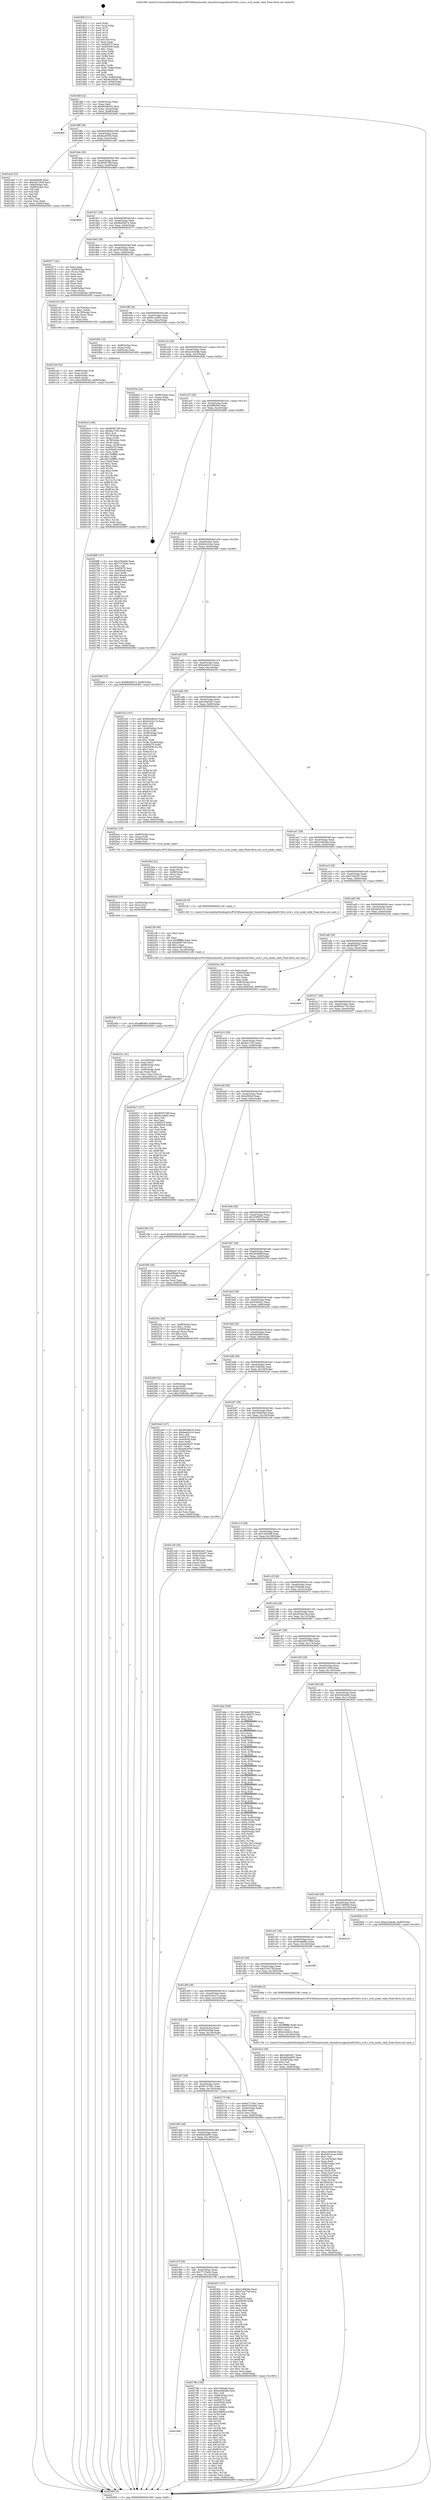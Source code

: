 digraph "0x401900" {
  label = "0x401900 (/mnt/c/Users/mathe/Desktop/tcc/POCII/binaries/extr_linuxdriversgpudrmi915dvo_ivch.c_ivch_mode_valid_Final-ollvm.out::main(0))"
  labelloc = "t"
  node[shape=record]

  Entry [label="",width=0.3,height=0.3,shape=circle,fillcolor=black,style=filled]
  "0x40196f" [label="{
     0x40196f [32]\l
     | [instrs]\l
     &nbsp;&nbsp;0x40196f \<+6\>: mov -0x90(%rbp),%eax\l
     &nbsp;&nbsp;0x401975 \<+2\>: mov %eax,%ecx\l
     &nbsp;&nbsp;0x401977 \<+6\>: sub $0x862e6616,%ecx\l
     &nbsp;&nbsp;0x40197d \<+6\>: mov %eax,-0xa4(%rbp)\l
     &nbsp;&nbsp;0x401983 \<+6\>: mov %ecx,-0xa8(%rbp)\l
     &nbsp;&nbsp;0x401989 \<+6\>: je 00000000004028e8 \<main+0xfe8\>\l
  }"]
  "0x4028e8" [label="{
     0x4028e8\l
  }", style=dashed]
  "0x40198f" [label="{
     0x40198f [28]\l
     | [instrs]\l
     &nbsp;&nbsp;0x40198f \<+5\>: jmp 0000000000401994 \<main+0x94\>\l
     &nbsp;&nbsp;0x401994 \<+6\>: mov -0xa4(%rbp),%eax\l
     &nbsp;&nbsp;0x40199a \<+5\>: sub $0x8aa30f28,%eax\l
     &nbsp;&nbsp;0x40199f \<+6\>: mov %eax,-0xac(%rbp)\l
     &nbsp;&nbsp;0x4019a5 \<+6\>: je 0000000000401da5 \<main+0x4a5\>\l
  }"]
  Exit [label="",width=0.3,height=0.3,shape=circle,fillcolor=black,style=filled,peripheries=2]
  "0x401da5" [label="{
     0x401da5 [53]\l
     | [instrs]\l
     &nbsp;&nbsp;0x401da5 \<+5\>: mov $0xefed5f6,%eax\l
     &nbsp;&nbsp;0x401daa \<+5\>: mov $0x4a51350f,%ecx\l
     &nbsp;&nbsp;0x401daf \<+6\>: mov -0x8a(%rbp),%dl\l
     &nbsp;&nbsp;0x401db5 \<+7\>: mov -0x89(%rbp),%sil\l
     &nbsp;&nbsp;0x401dbc \<+3\>: mov %dl,%dil\l
     &nbsp;&nbsp;0x401dbf \<+3\>: and %sil,%dil\l
     &nbsp;&nbsp;0x401dc2 \<+3\>: xor %sil,%dl\l
     &nbsp;&nbsp;0x401dc5 \<+3\>: or %dl,%dil\l
     &nbsp;&nbsp;0x401dc8 \<+4\>: test $0x1,%dil\l
     &nbsp;&nbsp;0x401dcc \<+3\>: cmovne %ecx,%eax\l
     &nbsp;&nbsp;0x401dcf \<+6\>: mov %eax,-0x90(%rbp)\l
     &nbsp;&nbsp;0x401dd5 \<+5\>: jmp 0000000000402993 \<main+0x1093\>\l
  }"]
  "0x4019ab" [label="{
     0x4019ab [28]\l
     | [instrs]\l
     &nbsp;&nbsp;0x4019ab \<+5\>: jmp 00000000004019b0 \<main+0xb0\>\l
     &nbsp;&nbsp;0x4019b0 \<+6\>: mov -0xa4(%rbp),%eax\l
     &nbsp;&nbsp;0x4019b6 \<+5\>: sub $0x9658739f,%eax\l
     &nbsp;&nbsp;0x4019bb \<+6\>: mov %eax,-0xb0(%rbp)\l
     &nbsp;&nbsp;0x4019c1 \<+6\>: je 00000000004028b8 \<main+0xfb8\>\l
  }"]
  "0x402993" [label="{
     0x402993 [5]\l
     | [instrs]\l
     &nbsp;&nbsp;0x402993 \<+5\>: jmp 000000000040196f \<main+0x6f\>\l
  }"]
  "0x401900" [label="{
     0x401900 [111]\l
     | [instrs]\l
     &nbsp;&nbsp;0x401900 \<+1\>: push %rbp\l
     &nbsp;&nbsp;0x401901 \<+3\>: mov %rsp,%rbp\l
     &nbsp;&nbsp;0x401904 \<+2\>: push %r15\l
     &nbsp;&nbsp;0x401906 \<+2\>: push %r14\l
     &nbsp;&nbsp;0x401908 \<+2\>: push %r13\l
     &nbsp;&nbsp;0x40190a \<+2\>: push %r12\l
     &nbsp;&nbsp;0x40190c \<+1\>: push %rbx\l
     &nbsp;&nbsp;0x40190d \<+7\>: sub $0x148,%rsp\l
     &nbsp;&nbsp;0x401914 \<+2\>: xor %eax,%eax\l
     &nbsp;&nbsp;0x401916 \<+7\>: mov 0x405070,%ecx\l
     &nbsp;&nbsp;0x40191d \<+7\>: mov 0x405058,%edx\l
     &nbsp;&nbsp;0x401924 \<+3\>: sub $0x1,%eax\l
     &nbsp;&nbsp;0x401927 \<+3\>: mov %ecx,%r8d\l
     &nbsp;&nbsp;0x40192a \<+3\>: add %eax,%r8d\l
     &nbsp;&nbsp;0x40192d \<+4\>: imul %r8d,%ecx\l
     &nbsp;&nbsp;0x401931 \<+3\>: and $0x1,%ecx\l
     &nbsp;&nbsp;0x401934 \<+3\>: cmp $0x0,%ecx\l
     &nbsp;&nbsp;0x401937 \<+4\>: sete %r9b\l
     &nbsp;&nbsp;0x40193b \<+4\>: and $0x1,%r9b\l
     &nbsp;&nbsp;0x40193f \<+7\>: mov %r9b,-0x8a(%rbp)\l
     &nbsp;&nbsp;0x401946 \<+3\>: cmp $0xa,%edx\l
     &nbsp;&nbsp;0x401949 \<+4\>: setl %r9b\l
     &nbsp;&nbsp;0x40194d \<+4\>: and $0x1,%r9b\l
     &nbsp;&nbsp;0x401951 \<+7\>: mov %r9b,-0x89(%rbp)\l
     &nbsp;&nbsp;0x401958 \<+10\>: movl $0x8aa30f28,-0x90(%rbp)\l
     &nbsp;&nbsp;0x401962 \<+6\>: mov %edi,-0x94(%rbp)\l
     &nbsp;&nbsp;0x401968 \<+7\>: mov %rsi,-0xa0(%rbp)\l
  }"]
  "0x401d9b" [label="{
     0x401d9b\l
  }", style=dashed]
  "0x4028b8" [label="{
     0x4028b8\l
  }", style=dashed]
  "0x4019c7" [label="{
     0x4019c7 [28]\l
     | [instrs]\l
     &nbsp;&nbsp;0x4019c7 \<+5\>: jmp 00000000004019cc \<main+0xcc\>\l
     &nbsp;&nbsp;0x4019cc \<+6\>: mov -0xa4(%rbp),%eax\l
     &nbsp;&nbsp;0x4019d2 \<+5\>: sub $0x96d56d74,%eax\l
     &nbsp;&nbsp;0x4019d7 \<+6\>: mov %eax,-0xb4(%rbp)\l
     &nbsp;&nbsp;0x4019dd \<+6\>: je 0000000000402577 \<main+0xc77\>\l
  }"]
  "0x40278b" [label="{
     0x40278b [160]\l
     | [instrs]\l
     &nbsp;&nbsp;0x40278b \<+5\>: mov $0x1f3edafe,%eax\l
     &nbsp;&nbsp;0x402790 \<+5\>: mov $0x4c40e4dd,%ecx\l
     &nbsp;&nbsp;0x402795 \<+2\>: mov $0x1,%dl\l
     &nbsp;&nbsp;0x402797 \<+7\>: mov -0x88(%rbp),%rsi\l
     &nbsp;&nbsp;0x40279e \<+6\>: movl $0x0,(%rsi)\l
     &nbsp;&nbsp;0x4027a4 \<+7\>: mov 0x405070,%edi\l
     &nbsp;&nbsp;0x4027ab \<+8\>: mov 0x405058,%r8d\l
     &nbsp;&nbsp;0x4027b3 \<+3\>: mov %edi,%r9d\l
     &nbsp;&nbsp;0x4027b6 \<+7\>: add $0x2cf866c4,%r9d\l
     &nbsp;&nbsp;0x4027bd \<+4\>: sub $0x1,%r9d\l
     &nbsp;&nbsp;0x4027c1 \<+7\>: sub $0x2cf866c4,%r9d\l
     &nbsp;&nbsp;0x4027c8 \<+4\>: imul %r9d,%edi\l
     &nbsp;&nbsp;0x4027cc \<+3\>: and $0x1,%edi\l
     &nbsp;&nbsp;0x4027cf \<+3\>: cmp $0x0,%edi\l
     &nbsp;&nbsp;0x4027d2 \<+4\>: sete %r10b\l
     &nbsp;&nbsp;0x4027d6 \<+4\>: cmp $0xa,%r8d\l
     &nbsp;&nbsp;0x4027da \<+4\>: setl %r11b\l
     &nbsp;&nbsp;0x4027de \<+3\>: mov %r10b,%bl\l
     &nbsp;&nbsp;0x4027e1 \<+3\>: xor $0xff,%bl\l
     &nbsp;&nbsp;0x4027e4 \<+3\>: mov %r11b,%r14b\l
     &nbsp;&nbsp;0x4027e7 \<+4\>: xor $0xff,%r14b\l
     &nbsp;&nbsp;0x4027eb \<+3\>: xor $0x1,%dl\l
     &nbsp;&nbsp;0x4027ee \<+3\>: mov %bl,%r15b\l
     &nbsp;&nbsp;0x4027f1 \<+4\>: and $0xff,%r15b\l
     &nbsp;&nbsp;0x4027f5 \<+3\>: and %dl,%r10b\l
     &nbsp;&nbsp;0x4027f8 \<+3\>: mov %r14b,%r12b\l
     &nbsp;&nbsp;0x4027fb \<+4\>: and $0xff,%r12b\l
     &nbsp;&nbsp;0x4027ff \<+3\>: and %dl,%r11b\l
     &nbsp;&nbsp;0x402802 \<+3\>: or %r10b,%r15b\l
     &nbsp;&nbsp;0x402805 \<+3\>: or %r11b,%r12b\l
     &nbsp;&nbsp;0x402808 \<+3\>: xor %r12b,%r15b\l
     &nbsp;&nbsp;0x40280b \<+3\>: or %r14b,%bl\l
     &nbsp;&nbsp;0x40280e \<+3\>: xor $0xff,%bl\l
     &nbsp;&nbsp;0x402811 \<+3\>: or $0x1,%dl\l
     &nbsp;&nbsp;0x402814 \<+2\>: and %dl,%bl\l
     &nbsp;&nbsp;0x402816 \<+3\>: or %bl,%r15b\l
     &nbsp;&nbsp;0x402819 \<+4\>: test $0x1,%r15b\l
     &nbsp;&nbsp;0x40281d \<+3\>: cmovne %ecx,%eax\l
     &nbsp;&nbsp;0x402820 \<+6\>: mov %eax,-0x90(%rbp)\l
     &nbsp;&nbsp;0x402826 \<+5\>: jmp 0000000000402993 \<main+0x1093\>\l
  }"]
  "0x402577" [label="{
     0x402577 [42]\l
     | [instrs]\l
     &nbsp;&nbsp;0x402577 \<+2\>: xor %eax,%eax\l
     &nbsp;&nbsp;0x402579 \<+4\>: mov -0x48(%rbp),%rcx\l
     &nbsp;&nbsp;0x40257d \<+2\>: mov (%rcx),%edx\l
     &nbsp;&nbsp;0x40257f \<+2\>: mov %eax,%esi\l
     &nbsp;&nbsp;0x402581 \<+2\>: sub %edx,%esi\l
     &nbsp;&nbsp;0x402583 \<+2\>: mov %eax,%edx\l
     &nbsp;&nbsp;0x402585 \<+3\>: sub $0x1,%edx\l
     &nbsp;&nbsp;0x402588 \<+2\>: add %edx,%esi\l
     &nbsp;&nbsp;0x40258a \<+2\>: sub %esi,%eax\l
     &nbsp;&nbsp;0x40258c \<+4\>: mov -0x48(%rbp),%rcx\l
     &nbsp;&nbsp;0x402590 \<+2\>: mov %eax,(%rcx)\l
     &nbsp;&nbsp;0x402592 \<+10\>: movl $0x152fb3be,-0x90(%rbp)\l
     &nbsp;&nbsp;0x40259c \<+5\>: jmp 0000000000402993 \<main+0x1093\>\l
  }"]
  "0x4019e3" [label="{
     0x4019e3 [28]\l
     | [instrs]\l
     &nbsp;&nbsp;0x4019e3 \<+5\>: jmp 00000000004019e8 \<main+0xe8\>\l
     &nbsp;&nbsp;0x4019e8 \<+6\>: mov -0xa4(%rbp),%eax\l
     &nbsp;&nbsp;0x4019ee \<+5\>: sub $0x970338d2,%eax\l
     &nbsp;&nbsp;0x4019f3 \<+6\>: mov %eax,-0xb8(%rbp)\l
     &nbsp;&nbsp;0x4019f9 \<+6\>: je 0000000000402193 \<main+0x893\>\l
  }"]
  "0x4025d8" [label="{
     0x4025d8 [15]\l
     | [instrs]\l
     &nbsp;&nbsp;0x4025d8 \<+10\>: movl $0xaff938cf,-0x90(%rbp)\l
     &nbsp;&nbsp;0x4025e2 \<+5\>: jmp 0000000000402993 \<main+0x1093\>\l
  }"]
  "0x402193" [label="{
     0x402193 [29]\l
     | [instrs]\l
     &nbsp;&nbsp;0x402193 \<+4\>: mov -0x70(%rbp),%rax\l
     &nbsp;&nbsp;0x402197 \<+6\>: movl $0x1,(%rax)\l
     &nbsp;&nbsp;0x40219d \<+4\>: mov -0x70(%rbp),%rax\l
     &nbsp;&nbsp;0x4021a1 \<+3\>: movslq (%rax),%rax\l
     &nbsp;&nbsp;0x4021a4 \<+4\>: shl $0x2,%rax\l
     &nbsp;&nbsp;0x4021a8 \<+3\>: mov %rax,%rdi\l
     &nbsp;&nbsp;0x4021ab \<+5\>: call 0000000000401050 \<malloc@plt\>\l
     | [calls]\l
     &nbsp;&nbsp;0x401050 \{1\} (unknown)\l
  }"]
  "0x4019ff" [label="{
     0x4019ff [28]\l
     | [instrs]\l
     &nbsp;&nbsp;0x4019ff \<+5\>: jmp 0000000000401a04 \<main+0x104\>\l
     &nbsp;&nbsp;0x401a04 \<+6\>: mov -0xa4(%rbp),%eax\l
     &nbsp;&nbsp;0x401a0a \<+5\>: sub $0x9cccc802,%eax\l
     &nbsp;&nbsp;0x401a0f \<+6\>: mov %eax,-0xbc(%rbp)\l
     &nbsp;&nbsp;0x401a15 \<+6\>: je 00000000004020b0 \<main+0x7b0\>\l
  }"]
  "0x4025c9" [label="{
     0x4025c9 [15]\l
     | [instrs]\l
     &nbsp;&nbsp;0x4025c9 \<+4\>: mov -0x50(%rbp),%rsi\l
     &nbsp;&nbsp;0x4025cd \<+3\>: mov (%rsi),%rsi\l
     &nbsp;&nbsp;0x4025d0 \<+3\>: mov %rsi,%rdi\l
     &nbsp;&nbsp;0x4025d3 \<+5\>: call 0000000000401030 \<free@plt\>\l
     | [calls]\l
     &nbsp;&nbsp;0x401030 \{1\} (unknown)\l
  }"]
  "0x4020b0" [label="{
     0x4020b0 [16]\l
     | [instrs]\l
     &nbsp;&nbsp;0x4020b0 \<+4\>: mov -0x80(%rbp),%rax\l
     &nbsp;&nbsp;0x4020b4 \<+3\>: mov (%rax),%rax\l
     &nbsp;&nbsp;0x4020b7 \<+4\>: mov 0x8(%rax),%rdi\l
     &nbsp;&nbsp;0x4020bb \<+5\>: call 0000000000401060 \<atoi@plt\>\l
     | [calls]\l
     &nbsp;&nbsp;0x401060 \{1\} (unknown)\l
  }"]
  "0x401a1b" [label="{
     0x401a1b [28]\l
     | [instrs]\l
     &nbsp;&nbsp;0x401a1b \<+5\>: jmp 0000000000401a20 \<main+0x120\>\l
     &nbsp;&nbsp;0x401a20 \<+6\>: mov -0xa4(%rbp),%eax\l
     &nbsp;&nbsp;0x401a26 \<+5\>: sub $0xa23cde4b,%eax\l
     &nbsp;&nbsp;0x401a2b \<+6\>: mov %eax,-0xc0(%rbp)\l
     &nbsp;&nbsp;0x401a31 \<+6\>: je 000000000040283a \<main+0xf3a\>\l
  }"]
  "0x4025b4" [label="{
     0x4025b4 [21]\l
     | [instrs]\l
     &nbsp;&nbsp;0x4025b4 \<+4\>: mov -0x40(%rbp),%rsi\l
     &nbsp;&nbsp;0x4025b8 \<+2\>: mov %eax,(%rsi)\l
     &nbsp;&nbsp;0x4025ba \<+4\>: mov -0x68(%rbp),%rsi\l
     &nbsp;&nbsp;0x4025be \<+3\>: mov (%rsi),%rsi\l
     &nbsp;&nbsp;0x4025c1 \<+3\>: mov %rsi,%rdi\l
     &nbsp;&nbsp;0x4025c4 \<+5\>: call 0000000000401030 \<free@plt\>\l
     | [calls]\l
     &nbsp;&nbsp;0x401030 \{1\} (unknown)\l
  }"]
  "0x40283a" [label="{
     0x40283a [24]\l
     | [instrs]\l
     &nbsp;&nbsp;0x40283a \<+7\>: mov -0x88(%rbp),%rax\l
     &nbsp;&nbsp;0x402841 \<+2\>: mov (%rax),%eax\l
     &nbsp;&nbsp;0x402843 \<+4\>: lea -0x28(%rbp),%rsp\l
     &nbsp;&nbsp;0x402847 \<+1\>: pop %rbx\l
     &nbsp;&nbsp;0x402848 \<+2\>: pop %r12\l
     &nbsp;&nbsp;0x40284a \<+2\>: pop %r13\l
     &nbsp;&nbsp;0x40284c \<+2\>: pop %r14\l
     &nbsp;&nbsp;0x40284e \<+2\>: pop %r15\l
     &nbsp;&nbsp;0x402850 \<+1\>: pop %rbp\l
     &nbsp;&nbsp;0x402851 \<+1\>: ret\l
  }"]
  "0x401a37" [label="{
     0x401a37 [28]\l
     | [instrs]\l
     &nbsp;&nbsp;0x401a37 \<+5\>: jmp 0000000000401a3c \<main+0x13c\>\l
     &nbsp;&nbsp;0x401a3c \<+6\>: mov -0xa4(%rbp),%eax\l
     &nbsp;&nbsp;0x401a42 \<+5\>: sub $0xaff938cf,%eax\l
     &nbsp;&nbsp;0x401a47 \<+6\>: mov %eax,-0xc4(%rbp)\l
     &nbsp;&nbsp;0x401a4d \<+6\>: je 00000000004026f8 \<main+0xdf8\>\l
  }"]
  "0x4024b7" [label="{
     0x4024b7 [177]\l
     | [instrs]\l
     &nbsp;&nbsp;0x4024b7 \<+5\>: mov $0xe1d045de,%ecx\l
     &nbsp;&nbsp;0x4024bc \<+5\>: mov $0xb6d1d1ee,%edx\l
     &nbsp;&nbsp;0x4024c1 \<+3\>: mov $0x1,%sil\l
     &nbsp;&nbsp;0x4024c4 \<+6\>: mov -0x144(%rbp),%edi\l
     &nbsp;&nbsp;0x4024ca \<+3\>: imul %eax,%edi\l
     &nbsp;&nbsp;0x4024cd \<+4\>: mov -0x50(%rbp),%r8\l
     &nbsp;&nbsp;0x4024d1 \<+3\>: mov (%r8),%r8\l
     &nbsp;&nbsp;0x4024d4 \<+4\>: mov -0x48(%rbp),%r9\l
     &nbsp;&nbsp;0x4024d8 \<+3\>: movslq (%r9),%r9\l
     &nbsp;&nbsp;0x4024db \<+4\>: mov %edi,(%r8,%r9,4)\l
     &nbsp;&nbsp;0x4024df \<+7\>: mov 0x405070,%eax\l
     &nbsp;&nbsp;0x4024e6 \<+7\>: mov 0x405058,%edi\l
     &nbsp;&nbsp;0x4024ed \<+3\>: mov %eax,%r10d\l
     &nbsp;&nbsp;0x4024f0 \<+7\>: add $0x4f5a53c7,%r10d\l
     &nbsp;&nbsp;0x4024f7 \<+4\>: sub $0x1,%r10d\l
     &nbsp;&nbsp;0x4024fb \<+7\>: sub $0x4f5a53c7,%r10d\l
     &nbsp;&nbsp;0x402502 \<+4\>: imul %r10d,%eax\l
     &nbsp;&nbsp;0x402506 \<+3\>: and $0x1,%eax\l
     &nbsp;&nbsp;0x402509 \<+3\>: cmp $0x0,%eax\l
     &nbsp;&nbsp;0x40250c \<+4\>: sete %r11b\l
     &nbsp;&nbsp;0x402510 \<+3\>: cmp $0xa,%edi\l
     &nbsp;&nbsp;0x402513 \<+3\>: setl %bl\l
     &nbsp;&nbsp;0x402516 \<+3\>: mov %r11b,%r14b\l
     &nbsp;&nbsp;0x402519 \<+4\>: xor $0xff,%r14b\l
     &nbsp;&nbsp;0x40251d \<+3\>: mov %bl,%r15b\l
     &nbsp;&nbsp;0x402520 \<+4\>: xor $0xff,%r15b\l
     &nbsp;&nbsp;0x402524 \<+4\>: xor $0x0,%sil\l
     &nbsp;&nbsp;0x402528 \<+3\>: mov %r14b,%r12b\l
     &nbsp;&nbsp;0x40252b \<+4\>: and $0x0,%r12b\l
     &nbsp;&nbsp;0x40252f \<+3\>: and %sil,%r11b\l
     &nbsp;&nbsp;0x402532 \<+3\>: mov %r15b,%r13b\l
     &nbsp;&nbsp;0x402535 \<+4\>: and $0x0,%r13b\l
     &nbsp;&nbsp;0x402539 \<+3\>: and %sil,%bl\l
     &nbsp;&nbsp;0x40253c \<+3\>: or %r11b,%r12b\l
     &nbsp;&nbsp;0x40253f \<+3\>: or %bl,%r13b\l
     &nbsp;&nbsp;0x402542 \<+3\>: xor %r13b,%r12b\l
     &nbsp;&nbsp;0x402545 \<+3\>: or %r15b,%r14b\l
     &nbsp;&nbsp;0x402548 \<+4\>: xor $0xff,%r14b\l
     &nbsp;&nbsp;0x40254c \<+4\>: or $0x0,%sil\l
     &nbsp;&nbsp;0x402550 \<+3\>: and %sil,%r14b\l
     &nbsp;&nbsp;0x402553 \<+3\>: or %r14b,%r12b\l
     &nbsp;&nbsp;0x402556 \<+4\>: test $0x1,%r12b\l
     &nbsp;&nbsp;0x40255a \<+3\>: cmovne %edx,%ecx\l
     &nbsp;&nbsp;0x40255d \<+6\>: mov %ecx,-0x90(%rbp)\l
     &nbsp;&nbsp;0x402563 \<+5\>: jmp 0000000000402993 \<main+0x1093\>\l
  }"]
  "0x4026f8" [label="{
     0x4026f8 [147]\l
     | [instrs]\l
     &nbsp;&nbsp;0x4026f8 \<+5\>: mov $0x1f3edafe,%eax\l
     &nbsp;&nbsp;0x4026fd \<+5\>: mov $0x77c7be4c,%ecx\l
     &nbsp;&nbsp;0x402702 \<+2\>: mov $0x1,%dl\l
     &nbsp;&nbsp;0x402704 \<+7\>: mov 0x405070,%esi\l
     &nbsp;&nbsp;0x40270b \<+7\>: mov 0x405058,%edi\l
     &nbsp;&nbsp;0x402712 \<+3\>: mov %esi,%r8d\l
     &nbsp;&nbsp;0x402715 \<+7\>: add $0x100e4ce,%r8d\l
     &nbsp;&nbsp;0x40271c \<+4\>: sub $0x1,%r8d\l
     &nbsp;&nbsp;0x402720 \<+7\>: sub $0x100e4ce,%r8d\l
     &nbsp;&nbsp;0x402727 \<+4\>: imul %r8d,%esi\l
     &nbsp;&nbsp;0x40272b \<+3\>: and $0x1,%esi\l
     &nbsp;&nbsp;0x40272e \<+3\>: cmp $0x0,%esi\l
     &nbsp;&nbsp;0x402731 \<+4\>: sete %r9b\l
     &nbsp;&nbsp;0x402735 \<+3\>: cmp $0xa,%edi\l
     &nbsp;&nbsp;0x402738 \<+4\>: setl %r10b\l
     &nbsp;&nbsp;0x40273c \<+3\>: mov %r9b,%r11b\l
     &nbsp;&nbsp;0x40273f \<+4\>: xor $0xff,%r11b\l
     &nbsp;&nbsp;0x402743 \<+3\>: mov %r10b,%bl\l
     &nbsp;&nbsp;0x402746 \<+3\>: xor $0xff,%bl\l
     &nbsp;&nbsp;0x402749 \<+3\>: xor $0x1,%dl\l
     &nbsp;&nbsp;0x40274c \<+3\>: mov %r11b,%r14b\l
     &nbsp;&nbsp;0x40274f \<+4\>: and $0xff,%r14b\l
     &nbsp;&nbsp;0x402753 \<+3\>: and %dl,%r9b\l
     &nbsp;&nbsp;0x402756 \<+3\>: mov %bl,%r15b\l
     &nbsp;&nbsp;0x402759 \<+4\>: and $0xff,%r15b\l
     &nbsp;&nbsp;0x40275d \<+3\>: and %dl,%r10b\l
     &nbsp;&nbsp;0x402760 \<+3\>: or %r9b,%r14b\l
     &nbsp;&nbsp;0x402763 \<+3\>: or %r10b,%r15b\l
     &nbsp;&nbsp;0x402766 \<+3\>: xor %r15b,%r14b\l
     &nbsp;&nbsp;0x402769 \<+3\>: or %bl,%r11b\l
     &nbsp;&nbsp;0x40276c \<+4\>: xor $0xff,%r11b\l
     &nbsp;&nbsp;0x402770 \<+3\>: or $0x1,%dl\l
     &nbsp;&nbsp;0x402773 \<+3\>: and %dl,%r11b\l
     &nbsp;&nbsp;0x402776 \<+3\>: or %r11b,%r14b\l
     &nbsp;&nbsp;0x402779 \<+4\>: test $0x1,%r14b\l
     &nbsp;&nbsp;0x40277d \<+3\>: cmovne %ecx,%eax\l
     &nbsp;&nbsp;0x402780 \<+6\>: mov %eax,-0x90(%rbp)\l
     &nbsp;&nbsp;0x402786 \<+5\>: jmp 0000000000402993 \<main+0x1093\>\l
  }"]
  "0x401a53" [label="{
     0x401a53 [28]\l
     | [instrs]\l
     &nbsp;&nbsp;0x401a53 \<+5\>: jmp 0000000000401a58 \<main+0x158\>\l
     &nbsp;&nbsp;0x401a58 \<+6\>: mov -0xa4(%rbp),%eax\l
     &nbsp;&nbsp;0x401a5e \<+5\>: sub $0xb6d1d1ee,%eax\l
     &nbsp;&nbsp;0x401a63 \<+6\>: mov %eax,-0xc8(%rbp)\l
     &nbsp;&nbsp;0x401a69 \<+6\>: je 0000000000402568 \<main+0xc68\>\l
  }"]
  "0x40248f" [label="{
     0x40248f [40]\l
     | [instrs]\l
     &nbsp;&nbsp;0x40248f \<+5\>: mov $0x2,%ecx\l
     &nbsp;&nbsp;0x402494 \<+1\>: cltd\l
     &nbsp;&nbsp;0x402495 \<+2\>: idiv %ecx\l
     &nbsp;&nbsp;0x402497 \<+6\>: imul $0xfffffffe,%edx,%ecx\l
     &nbsp;&nbsp;0x40249d \<+6\>: sub $0x42e0dc2c,%ecx\l
     &nbsp;&nbsp;0x4024a3 \<+3\>: add $0x1,%ecx\l
     &nbsp;&nbsp;0x4024a6 \<+6\>: add $0x42e0dc2c,%ecx\l
     &nbsp;&nbsp;0x4024ac \<+6\>: mov %ecx,-0x144(%rbp)\l
     &nbsp;&nbsp;0x4024b2 \<+5\>: call 0000000000401160 \<next_i\>\l
     | [calls]\l
     &nbsp;&nbsp;0x401160 \{1\} (/mnt/c/Users/mathe/Desktop/tcc/POCII/binaries/extr_linuxdriversgpudrmi915dvo_ivch.c_ivch_mode_valid_Final-ollvm.out::next_i)\l
  }"]
  "0x402568" [label="{
     0x402568 [15]\l
     | [instrs]\l
     &nbsp;&nbsp;0x402568 \<+10\>: movl $0x96d56d74,-0x90(%rbp)\l
     &nbsp;&nbsp;0x402572 \<+5\>: jmp 0000000000402993 \<main+0x1093\>\l
  }"]
  "0x401a6f" [label="{
     0x401a6f [28]\l
     | [instrs]\l
     &nbsp;&nbsp;0x401a6f \<+5\>: jmp 0000000000401a74 \<main+0x174\>\l
     &nbsp;&nbsp;0x401a74 \<+6\>: mov -0xa4(%rbp),%eax\l
     &nbsp;&nbsp;0x401a7a \<+5\>: sub $0xbae0c014,%eax\l
     &nbsp;&nbsp;0x401a7f \<+6\>: mov %eax,-0xcc(%rbp)\l
     &nbsp;&nbsp;0x401a85 \<+6\>: je 000000000040233c \<main+0xa3c\>\l
  }"]
  "0x401d7f" [label="{
     0x401d7f [28]\l
     | [instrs]\l
     &nbsp;&nbsp;0x401d7f \<+5\>: jmp 0000000000401d84 \<main+0x484\>\l
     &nbsp;&nbsp;0x401d84 \<+6\>: mov -0xa4(%rbp),%eax\l
     &nbsp;&nbsp;0x401d8a \<+5\>: sub $0x77c7be4c,%eax\l
     &nbsp;&nbsp;0x401d8f \<+6\>: mov %eax,-0x13c(%rbp)\l
     &nbsp;&nbsp;0x401d95 \<+6\>: je 000000000040278b \<main+0xe8b\>\l
  }"]
  "0x40233c" [label="{
     0x40233c [167]\l
     | [instrs]\l
     &nbsp;&nbsp;0x40233c \<+5\>: mov $0x862e6616,%eax\l
     &nbsp;&nbsp;0x402341 \<+5\>: mov $0x5cd1b17a,%ecx\l
     &nbsp;&nbsp;0x402346 \<+2\>: mov $0x1,%dl\l
     &nbsp;&nbsp;0x402348 \<+2\>: xor %esi,%esi\l
     &nbsp;&nbsp;0x40234a \<+4\>: mov -0x48(%rbp),%rdi\l
     &nbsp;&nbsp;0x40234e \<+3\>: mov (%rdi),%r8d\l
     &nbsp;&nbsp;0x402351 \<+4\>: mov -0x58(%rbp),%rdi\l
     &nbsp;&nbsp;0x402355 \<+3\>: cmp (%rdi),%r8d\l
     &nbsp;&nbsp;0x402358 \<+4\>: setl %r9b\l
     &nbsp;&nbsp;0x40235c \<+4\>: and $0x1,%r9b\l
     &nbsp;&nbsp;0x402360 \<+4\>: mov %r9b,-0x29(%rbp)\l
     &nbsp;&nbsp;0x402364 \<+8\>: mov 0x405070,%r8d\l
     &nbsp;&nbsp;0x40236c \<+8\>: mov 0x405058,%r10d\l
     &nbsp;&nbsp;0x402374 \<+3\>: sub $0x1,%esi\l
     &nbsp;&nbsp;0x402377 \<+3\>: mov %r8d,%r11d\l
     &nbsp;&nbsp;0x40237a \<+3\>: add %esi,%r11d\l
     &nbsp;&nbsp;0x40237d \<+4\>: imul %r11d,%r8d\l
     &nbsp;&nbsp;0x402381 \<+4\>: and $0x1,%r8d\l
     &nbsp;&nbsp;0x402385 \<+4\>: cmp $0x0,%r8d\l
     &nbsp;&nbsp;0x402389 \<+4\>: sete %r9b\l
     &nbsp;&nbsp;0x40238d \<+4\>: cmp $0xa,%r10d\l
     &nbsp;&nbsp;0x402391 \<+3\>: setl %bl\l
     &nbsp;&nbsp;0x402394 \<+3\>: mov %r9b,%r14b\l
     &nbsp;&nbsp;0x402397 \<+4\>: xor $0xff,%r14b\l
     &nbsp;&nbsp;0x40239b \<+3\>: mov %bl,%r15b\l
     &nbsp;&nbsp;0x40239e \<+4\>: xor $0xff,%r15b\l
     &nbsp;&nbsp;0x4023a2 \<+3\>: xor $0x1,%dl\l
     &nbsp;&nbsp;0x4023a5 \<+3\>: mov %r14b,%r12b\l
     &nbsp;&nbsp;0x4023a8 \<+4\>: and $0xff,%r12b\l
     &nbsp;&nbsp;0x4023ac \<+3\>: and %dl,%r9b\l
     &nbsp;&nbsp;0x4023af \<+3\>: mov %r15b,%r13b\l
     &nbsp;&nbsp;0x4023b2 \<+4\>: and $0xff,%r13b\l
     &nbsp;&nbsp;0x4023b6 \<+2\>: and %dl,%bl\l
     &nbsp;&nbsp;0x4023b8 \<+3\>: or %r9b,%r12b\l
     &nbsp;&nbsp;0x4023bb \<+3\>: or %bl,%r13b\l
     &nbsp;&nbsp;0x4023be \<+3\>: xor %r13b,%r12b\l
     &nbsp;&nbsp;0x4023c1 \<+3\>: or %r15b,%r14b\l
     &nbsp;&nbsp;0x4023c4 \<+4\>: xor $0xff,%r14b\l
     &nbsp;&nbsp;0x4023c8 \<+3\>: or $0x1,%dl\l
     &nbsp;&nbsp;0x4023cb \<+3\>: and %dl,%r14b\l
     &nbsp;&nbsp;0x4023ce \<+3\>: or %r14b,%r12b\l
     &nbsp;&nbsp;0x4023d1 \<+4\>: test $0x1,%r12b\l
     &nbsp;&nbsp;0x4023d5 \<+3\>: cmovne %ecx,%eax\l
     &nbsp;&nbsp;0x4023d8 \<+6\>: mov %eax,-0x90(%rbp)\l
     &nbsp;&nbsp;0x4023de \<+5\>: jmp 0000000000402993 \<main+0x1093\>\l
  }"]
  "0x401a8b" [label="{
     0x401a8b [28]\l
     | [instrs]\l
     &nbsp;&nbsp;0x401a8b \<+5\>: jmp 0000000000401a90 \<main+0x190\>\l
     &nbsp;&nbsp;0x401a90 \<+6\>: mov -0xa4(%rbp),%eax\l
     &nbsp;&nbsp;0x401a96 \<+5\>: sub $0xc4de3427,%eax\l
     &nbsp;&nbsp;0x401a9b \<+6\>: mov %eax,-0xd0(%rbp)\l
     &nbsp;&nbsp;0x401aa1 \<+6\>: je 00000000004025a1 \<main+0xca1\>\l
  }"]
  "0x402401" [label="{
     0x402401 [137]\l
     | [instrs]\l
     &nbsp;&nbsp;0x402401 \<+5\>: mov $0xe1d045de,%eax\l
     &nbsp;&nbsp;0x402406 \<+5\>: mov $0x57e477bf,%ecx\l
     &nbsp;&nbsp;0x40240b \<+2\>: mov $0x1,%dl\l
     &nbsp;&nbsp;0x40240d \<+2\>: xor %esi,%esi\l
     &nbsp;&nbsp;0x40240f \<+7\>: mov 0x405070,%edi\l
     &nbsp;&nbsp;0x402416 \<+8\>: mov 0x405058,%r8d\l
     &nbsp;&nbsp;0x40241e \<+3\>: sub $0x1,%esi\l
     &nbsp;&nbsp;0x402421 \<+3\>: mov %edi,%r9d\l
     &nbsp;&nbsp;0x402424 \<+3\>: add %esi,%r9d\l
     &nbsp;&nbsp;0x402427 \<+4\>: imul %r9d,%edi\l
     &nbsp;&nbsp;0x40242b \<+3\>: and $0x1,%edi\l
     &nbsp;&nbsp;0x40242e \<+3\>: cmp $0x0,%edi\l
     &nbsp;&nbsp;0x402431 \<+4\>: sete %r10b\l
     &nbsp;&nbsp;0x402435 \<+4\>: cmp $0xa,%r8d\l
     &nbsp;&nbsp;0x402439 \<+4\>: setl %r11b\l
     &nbsp;&nbsp;0x40243d \<+3\>: mov %r10b,%bl\l
     &nbsp;&nbsp;0x402440 \<+3\>: xor $0xff,%bl\l
     &nbsp;&nbsp;0x402443 \<+3\>: mov %r11b,%r14b\l
     &nbsp;&nbsp;0x402446 \<+4\>: xor $0xff,%r14b\l
     &nbsp;&nbsp;0x40244a \<+3\>: xor $0x1,%dl\l
     &nbsp;&nbsp;0x40244d \<+3\>: mov %bl,%r15b\l
     &nbsp;&nbsp;0x402450 \<+4\>: and $0xff,%r15b\l
     &nbsp;&nbsp;0x402454 \<+3\>: and %dl,%r10b\l
     &nbsp;&nbsp;0x402457 \<+3\>: mov %r14b,%r12b\l
     &nbsp;&nbsp;0x40245a \<+4\>: and $0xff,%r12b\l
     &nbsp;&nbsp;0x40245e \<+3\>: and %dl,%r11b\l
     &nbsp;&nbsp;0x402461 \<+3\>: or %r10b,%r15b\l
     &nbsp;&nbsp;0x402464 \<+3\>: or %r11b,%r12b\l
     &nbsp;&nbsp;0x402467 \<+3\>: xor %r12b,%r15b\l
     &nbsp;&nbsp;0x40246a \<+3\>: or %r14b,%bl\l
     &nbsp;&nbsp;0x40246d \<+3\>: xor $0xff,%bl\l
     &nbsp;&nbsp;0x402470 \<+3\>: or $0x1,%dl\l
     &nbsp;&nbsp;0x402473 \<+2\>: and %dl,%bl\l
     &nbsp;&nbsp;0x402475 \<+3\>: or %bl,%r15b\l
     &nbsp;&nbsp;0x402478 \<+4\>: test $0x1,%r15b\l
     &nbsp;&nbsp;0x40247c \<+3\>: cmovne %ecx,%eax\l
     &nbsp;&nbsp;0x40247f \<+6\>: mov %eax,-0x90(%rbp)\l
     &nbsp;&nbsp;0x402485 \<+5\>: jmp 0000000000402993 \<main+0x1093\>\l
  }"]
  "0x4025a1" [label="{
     0x4025a1 [19]\l
     | [instrs]\l
     &nbsp;&nbsp;0x4025a1 \<+4\>: mov -0x68(%rbp),%rax\l
     &nbsp;&nbsp;0x4025a5 \<+3\>: mov (%rax),%rdi\l
     &nbsp;&nbsp;0x4025a8 \<+4\>: mov -0x50(%rbp),%rax\l
     &nbsp;&nbsp;0x4025ac \<+3\>: mov (%rax),%rsi\l
     &nbsp;&nbsp;0x4025af \<+5\>: call 0000000000401730 \<ivch_mode_valid\>\l
     | [calls]\l
     &nbsp;&nbsp;0x401730 \{1\} (/mnt/c/Users/mathe/Desktop/tcc/POCII/binaries/extr_linuxdriversgpudrmi915dvo_ivch.c_ivch_mode_valid_Final-ollvm.out::ivch_mode_valid)\l
  }"]
  "0x401aa7" [label="{
     0x401aa7 [28]\l
     | [instrs]\l
     &nbsp;&nbsp;0x401aa7 \<+5\>: jmp 0000000000401aac \<main+0x1ac\>\l
     &nbsp;&nbsp;0x401aac \<+6\>: mov -0xa4(%rbp),%eax\l
     &nbsp;&nbsp;0x401ab2 \<+5\>: sub $0xe1d045de,%eax\l
     &nbsp;&nbsp;0x401ab7 \<+6\>: mov %eax,-0xd4(%rbp)\l
     &nbsp;&nbsp;0x401abd \<+6\>: je 000000000040290d \<main+0x100d\>\l
  }"]
  "0x401d63" [label="{
     0x401d63 [28]\l
     | [instrs]\l
     &nbsp;&nbsp;0x401d63 \<+5\>: jmp 0000000000401d68 \<main+0x468\>\l
     &nbsp;&nbsp;0x401d68 \<+6\>: mov -0xa4(%rbp),%eax\l
     &nbsp;&nbsp;0x401d6e \<+5\>: sub $0x6d5da905,%eax\l
     &nbsp;&nbsp;0x401d73 \<+6\>: mov %eax,-0x138(%rbp)\l
     &nbsp;&nbsp;0x401d79 \<+6\>: je 0000000000402401 \<main+0xb01\>\l
  }"]
  "0x40290d" [label="{
     0x40290d\l
  }", style=dashed]
  "0x401ac3" [label="{
     0x401ac3 [28]\l
     | [instrs]\l
     &nbsp;&nbsp;0x401ac3 \<+5\>: jmp 0000000000401ac8 \<main+0x1c8\>\l
     &nbsp;&nbsp;0x401ac8 \<+6\>: mov -0xa4(%rbp),%eax\l
     &nbsp;&nbsp;0x401ace \<+5\>: sub $0xe7e0e057,%eax\l
     &nbsp;&nbsp;0x401ad3 \<+6\>: mov %eax,-0xd8(%rbp)\l
     &nbsp;&nbsp;0x401ad9 \<+6\>: je 00000000004021f4 \<main+0x8f4\>\l
  }"]
  "0x4025e7" [label="{
     0x4025e7\l
  }", style=dashed]
  "0x4021f4" [label="{
     0x4021f4 [5]\l
     | [instrs]\l
     &nbsp;&nbsp;0x4021f4 \<+5\>: call 0000000000401160 \<next_i\>\l
     | [calls]\l
     &nbsp;&nbsp;0x401160 \{1\} (/mnt/c/Users/mathe/Desktop/tcc/POCII/binaries/extr_linuxdriversgpudrmi915dvo_ivch.c_ivch_mode_valid_Final-ollvm.out::next_i)\l
  }"]
  "0x401adf" [label="{
     0x401adf [28]\l
     | [instrs]\l
     &nbsp;&nbsp;0x401adf \<+5\>: jmp 0000000000401ae4 \<main+0x1e4\>\l
     &nbsp;&nbsp;0x401ae4 \<+6\>: mov -0xa4(%rbp),%eax\l
     &nbsp;&nbsp;0x401aea \<+5\>: sub $0xea932c3c,%eax\l
     &nbsp;&nbsp;0x401aef \<+6\>: mov %eax,-0xdc(%rbp)\l
     &nbsp;&nbsp;0x401af5 \<+6\>: je 000000000040224a \<main+0x94a\>\l
  }"]
  "0x402289" [label="{
     0x402289 [32]\l
     | [instrs]\l
     &nbsp;&nbsp;0x402289 \<+4\>: mov -0x50(%rbp),%rdi\l
     &nbsp;&nbsp;0x40228d \<+3\>: mov %rax,(%rdi)\l
     &nbsp;&nbsp;0x402290 \<+4\>: mov -0x48(%rbp),%rax\l
     &nbsp;&nbsp;0x402294 \<+6\>: movl $0x0,(%rax)\l
     &nbsp;&nbsp;0x40229a \<+10\>: movl $0x152fb3be,-0x90(%rbp)\l
     &nbsp;&nbsp;0x4022a4 \<+5\>: jmp 0000000000402993 \<main+0x1093\>\l
  }"]
  "0x40224a" [label="{
     0x40224a [34]\l
     | [instrs]\l
     &nbsp;&nbsp;0x40224a \<+2\>: xor %eax,%eax\l
     &nbsp;&nbsp;0x40224c \<+4\>: mov -0x60(%rbp),%rcx\l
     &nbsp;&nbsp;0x402250 \<+2\>: mov (%rcx),%edx\l
     &nbsp;&nbsp;0x402252 \<+3\>: sub $0x1,%eax\l
     &nbsp;&nbsp;0x402255 \<+2\>: sub %eax,%edx\l
     &nbsp;&nbsp;0x402257 \<+4\>: mov -0x60(%rbp),%rcx\l
     &nbsp;&nbsp;0x40225b \<+2\>: mov %edx,(%rcx)\l
     &nbsp;&nbsp;0x40225d \<+10\>: movl $0x169403a0,-0x90(%rbp)\l
     &nbsp;&nbsp;0x402267 \<+5\>: jmp 0000000000402993 \<main+0x1093\>\l
  }"]
  "0x401afb" [label="{
     0x401afb [28]\l
     | [instrs]\l
     &nbsp;&nbsp;0x401afb \<+5\>: jmp 0000000000401b00 \<main+0x200\>\l
     &nbsp;&nbsp;0x401b00 \<+6\>: mov -0xa4(%rbp),%eax\l
     &nbsp;&nbsp;0x401b06 \<+5\>: sub $0xf654fb77,%eax\l
     &nbsp;&nbsp;0x401b0b \<+6\>: mov %eax,-0xe0(%rbp)\l
     &nbsp;&nbsp;0x401b11 \<+6\>: je 00000000004026e9 \<main+0xde9\>\l
  }"]
  "0x402221" [label="{
     0x402221 [41]\l
     | [instrs]\l
     &nbsp;&nbsp;0x402221 \<+6\>: mov -0x140(%rbp),%ecx\l
     &nbsp;&nbsp;0x402227 \<+3\>: imul %eax,%ecx\l
     &nbsp;&nbsp;0x40222a \<+4\>: mov -0x68(%rbp),%rsi\l
     &nbsp;&nbsp;0x40222e \<+3\>: mov (%rsi),%rsi\l
     &nbsp;&nbsp;0x402231 \<+4\>: mov -0x60(%rbp),%rdi\l
     &nbsp;&nbsp;0x402235 \<+3\>: movslq (%rdi),%rdi\l
     &nbsp;&nbsp;0x402238 \<+3\>: mov %ecx,(%rsi,%rdi,4)\l
     &nbsp;&nbsp;0x40223b \<+10\>: movl $0xea932c3c,-0x90(%rbp)\l
     &nbsp;&nbsp;0x402245 \<+5\>: jmp 0000000000402993 \<main+0x1093\>\l
  }"]
  "0x4026e9" [label="{
     0x4026e9\l
  }", style=dashed]
  "0x401b17" [label="{
     0x401b17 [28]\l
     | [instrs]\l
     &nbsp;&nbsp;0x401b17 \<+5\>: jmp 0000000000401b1c \<main+0x21c\>\l
     &nbsp;&nbsp;0x401b1c \<+6\>: mov -0xa4(%rbp),%eax\l
     &nbsp;&nbsp;0x401b22 \<+5\>: sub $0xfb5ea716,%eax\l
     &nbsp;&nbsp;0x401b27 \<+6\>: mov %eax,-0xe4(%rbp)\l
     &nbsp;&nbsp;0x401b2d \<+6\>: je 0000000000402027 \<main+0x727\>\l
  }"]
  "0x4021f9" [label="{
     0x4021f9 [40]\l
     | [instrs]\l
     &nbsp;&nbsp;0x4021f9 \<+5\>: mov $0x2,%ecx\l
     &nbsp;&nbsp;0x4021fe \<+1\>: cltd\l
     &nbsp;&nbsp;0x4021ff \<+2\>: idiv %ecx\l
     &nbsp;&nbsp;0x402201 \<+6\>: imul $0xfffffffe,%edx,%ecx\l
     &nbsp;&nbsp;0x402207 \<+6\>: sub $0xe6487c0f,%ecx\l
     &nbsp;&nbsp;0x40220d \<+3\>: add $0x1,%ecx\l
     &nbsp;&nbsp;0x402210 \<+6\>: add $0xe6487c0f,%ecx\l
     &nbsp;&nbsp;0x402216 \<+6\>: mov %ecx,-0x140(%rbp)\l
     &nbsp;&nbsp;0x40221c \<+5\>: call 0000000000401160 \<next_i\>\l
     | [calls]\l
     &nbsp;&nbsp;0x401160 \{1\} (/mnt/c/Users/mathe/Desktop/tcc/POCII/binaries/extr_linuxdriversgpudrmi915dvo_ivch.c_ivch_mode_valid_Final-ollvm.out::next_i)\l
  }"]
  "0x402027" [label="{
     0x402027 [137]\l
     | [instrs]\l
     &nbsp;&nbsp;0x402027 \<+5\>: mov $0x9658739f,%eax\l
     &nbsp;&nbsp;0x40202c \<+5\>: mov $0x9cccc802,%ecx\l
     &nbsp;&nbsp;0x402031 \<+2\>: mov $0x1,%dl\l
     &nbsp;&nbsp;0x402033 \<+2\>: xor %esi,%esi\l
     &nbsp;&nbsp;0x402035 \<+7\>: mov 0x405070,%edi\l
     &nbsp;&nbsp;0x40203c \<+8\>: mov 0x405058,%r8d\l
     &nbsp;&nbsp;0x402044 \<+3\>: sub $0x1,%esi\l
     &nbsp;&nbsp;0x402047 \<+3\>: mov %edi,%r9d\l
     &nbsp;&nbsp;0x40204a \<+3\>: add %esi,%r9d\l
     &nbsp;&nbsp;0x40204d \<+4\>: imul %r9d,%edi\l
     &nbsp;&nbsp;0x402051 \<+3\>: and $0x1,%edi\l
     &nbsp;&nbsp;0x402054 \<+3\>: cmp $0x0,%edi\l
     &nbsp;&nbsp;0x402057 \<+4\>: sete %r10b\l
     &nbsp;&nbsp;0x40205b \<+4\>: cmp $0xa,%r8d\l
     &nbsp;&nbsp;0x40205f \<+4\>: setl %r11b\l
     &nbsp;&nbsp;0x402063 \<+3\>: mov %r10b,%bl\l
     &nbsp;&nbsp;0x402066 \<+3\>: xor $0xff,%bl\l
     &nbsp;&nbsp;0x402069 \<+3\>: mov %r11b,%r14b\l
     &nbsp;&nbsp;0x40206c \<+4\>: xor $0xff,%r14b\l
     &nbsp;&nbsp;0x402070 \<+3\>: xor $0x0,%dl\l
     &nbsp;&nbsp;0x402073 \<+3\>: mov %bl,%r15b\l
     &nbsp;&nbsp;0x402076 \<+4\>: and $0x0,%r15b\l
     &nbsp;&nbsp;0x40207a \<+3\>: and %dl,%r10b\l
     &nbsp;&nbsp;0x40207d \<+3\>: mov %r14b,%r12b\l
     &nbsp;&nbsp;0x402080 \<+4\>: and $0x0,%r12b\l
     &nbsp;&nbsp;0x402084 \<+3\>: and %dl,%r11b\l
     &nbsp;&nbsp;0x402087 \<+3\>: or %r10b,%r15b\l
     &nbsp;&nbsp;0x40208a \<+3\>: or %r11b,%r12b\l
     &nbsp;&nbsp;0x40208d \<+3\>: xor %r12b,%r15b\l
     &nbsp;&nbsp;0x402090 \<+3\>: or %r14b,%bl\l
     &nbsp;&nbsp;0x402093 \<+3\>: xor $0xff,%bl\l
     &nbsp;&nbsp;0x402096 \<+3\>: or $0x0,%dl\l
     &nbsp;&nbsp;0x402099 \<+2\>: and %dl,%bl\l
     &nbsp;&nbsp;0x40209b \<+3\>: or %bl,%r15b\l
     &nbsp;&nbsp;0x40209e \<+4\>: test $0x1,%r15b\l
     &nbsp;&nbsp;0x4020a2 \<+3\>: cmovne %ecx,%eax\l
     &nbsp;&nbsp;0x4020a5 \<+6\>: mov %eax,-0x90(%rbp)\l
     &nbsp;&nbsp;0x4020ab \<+5\>: jmp 0000000000402993 \<main+0x1093\>\l
  }"]
  "0x401b33" [label="{
     0x401b33 [28]\l
     | [instrs]\l
     &nbsp;&nbsp;0x401b33 \<+5\>: jmp 0000000000401b38 \<main+0x238\>\l
     &nbsp;&nbsp;0x401b38 \<+6\>: mov -0xa4(%rbp),%eax\l
     &nbsp;&nbsp;0x401b3e \<+5\>: sub $0xfea17f3c,%eax\l
     &nbsp;&nbsp;0x401b43 \<+6\>: mov %eax,-0xe8(%rbp)\l
     &nbsp;&nbsp;0x401b49 \<+6\>: je 0000000000402166 \<main+0x866\>\l
  }"]
  "0x4021b0" [label="{
     0x4021b0 [32]\l
     | [instrs]\l
     &nbsp;&nbsp;0x4021b0 \<+4\>: mov -0x68(%rbp),%rdi\l
     &nbsp;&nbsp;0x4021b4 \<+3\>: mov %rax,(%rdi)\l
     &nbsp;&nbsp;0x4021b7 \<+4\>: mov -0x60(%rbp),%rax\l
     &nbsp;&nbsp;0x4021bb \<+6\>: movl $0x0,(%rax)\l
     &nbsp;&nbsp;0x4021c1 \<+10\>: movl $0x169403a0,-0x90(%rbp)\l
     &nbsp;&nbsp;0x4021cb \<+5\>: jmp 0000000000402993 \<main+0x1093\>\l
  }"]
  "0x402166" [label="{
     0x402166 [15]\l
     | [instrs]\l
     &nbsp;&nbsp;0x402166 \<+10\>: movl $0x65204cdf,-0x90(%rbp)\l
     &nbsp;&nbsp;0x402170 \<+5\>: jmp 0000000000402993 \<main+0x1093\>\l
  }"]
  "0x401b4f" [label="{
     0x401b4f [28]\l
     | [instrs]\l
     &nbsp;&nbsp;0x401b4f \<+5\>: jmp 0000000000401b54 \<main+0x254\>\l
     &nbsp;&nbsp;0x401b54 \<+6\>: mov -0xa4(%rbp),%eax\l
     &nbsp;&nbsp;0x401b5a \<+5\>: sub $0xe085a9,%eax\l
     &nbsp;&nbsp;0x401b5f \<+6\>: mov %eax,-0xec(%rbp)\l
     &nbsp;&nbsp;0x401b65 \<+6\>: je 0000000000401f1e \<main+0x61e\>\l
  }"]
  "0x401d47" [label="{
     0x401d47 [28]\l
     | [instrs]\l
     &nbsp;&nbsp;0x401d47 \<+5\>: jmp 0000000000401d4c \<main+0x44c\>\l
     &nbsp;&nbsp;0x401d4c \<+6\>: mov -0xa4(%rbp),%eax\l
     &nbsp;&nbsp;0x401d52 \<+5\>: sub $0x6c727841,%eax\l
     &nbsp;&nbsp;0x401d57 \<+6\>: mov %eax,-0x134(%rbp)\l
     &nbsp;&nbsp;0x401d5d \<+6\>: je 00000000004025e7 \<main+0xce7\>\l
  }"]
  "0x401f1e" [label="{
     0x401f1e\l
  }", style=dashed]
  "0x401b6b" [label="{
     0x401b6b [28]\l
     | [instrs]\l
     &nbsp;&nbsp;0x401b6b \<+5\>: jmp 0000000000401b70 \<main+0x270\>\l
     &nbsp;&nbsp;0x401b70 \<+6\>: mov -0xa4(%rbp),%eax\l
     &nbsp;&nbsp;0x401b76 \<+5\>: sub $0x1b90875,%eax\l
     &nbsp;&nbsp;0x401b7b \<+6\>: mov %eax,-0xf0(%rbp)\l
     &nbsp;&nbsp;0x401b81 \<+6\>: je 0000000000401f00 \<main+0x600\>\l
  }"]
  "0x402175" [label="{
     0x402175 [30]\l
     | [instrs]\l
     &nbsp;&nbsp;0x402175 \<+5\>: mov $0x6c727841,%eax\l
     &nbsp;&nbsp;0x40217a \<+5\>: mov $0x970338d2,%ecx\l
     &nbsp;&nbsp;0x40217f \<+3\>: mov -0x30(%rbp),%edx\l
     &nbsp;&nbsp;0x402182 \<+3\>: cmp $0x0,%edx\l
     &nbsp;&nbsp;0x402185 \<+3\>: cmove %ecx,%eax\l
     &nbsp;&nbsp;0x402188 \<+6\>: mov %eax,-0x90(%rbp)\l
     &nbsp;&nbsp;0x40218e \<+5\>: jmp 0000000000402993 \<main+0x1093\>\l
  }"]
  "0x401f00" [label="{
     0x401f00 [30]\l
     | [instrs]\l
     &nbsp;&nbsp;0x401f00 \<+5\>: mov $0xfb5ea716,%eax\l
     &nbsp;&nbsp;0x401f05 \<+5\>: mov $0xe085a9,%ecx\l
     &nbsp;&nbsp;0x401f0a \<+3\>: mov -0x31(%rbp),%dl\l
     &nbsp;&nbsp;0x401f0d \<+3\>: test $0x1,%dl\l
     &nbsp;&nbsp;0x401f10 \<+3\>: cmovne %ecx,%eax\l
     &nbsp;&nbsp;0x401f13 \<+6\>: mov %eax,-0x90(%rbp)\l
     &nbsp;&nbsp;0x401f19 \<+5\>: jmp 0000000000402993 \<main+0x1093\>\l
  }"]
  "0x401b87" [label="{
     0x401b87 [28]\l
     | [instrs]\l
     &nbsp;&nbsp;0x401b87 \<+5\>: jmp 0000000000401b8c \<main+0x28c\>\l
     &nbsp;&nbsp;0x401b8c \<+6\>: mov -0xa4(%rbp),%eax\l
     &nbsp;&nbsp;0x401b92 \<+5\>: sub $0x3b5d9df,%eax\l
     &nbsp;&nbsp;0x401b97 \<+6\>: mov %eax,-0xf4(%rbp)\l
     &nbsp;&nbsp;0x401b9d \<+6\>: je 0000000000401f79 \<main+0x679\>\l
  }"]
  "0x401d2b" [label="{
     0x401d2b [28]\l
     | [instrs]\l
     &nbsp;&nbsp;0x401d2b \<+5\>: jmp 0000000000401d30 \<main+0x430\>\l
     &nbsp;&nbsp;0x401d30 \<+6\>: mov -0xa4(%rbp),%eax\l
     &nbsp;&nbsp;0x401d36 \<+5\>: sub $0x65204cdf,%eax\l
     &nbsp;&nbsp;0x401d3b \<+6\>: mov %eax,-0x130(%rbp)\l
     &nbsp;&nbsp;0x401d41 \<+6\>: je 0000000000402175 \<main+0x875\>\l
  }"]
  "0x401f79" [label="{
     0x401f79\l
  }", style=dashed]
  "0x401ba3" [label="{
     0x401ba3 [28]\l
     | [instrs]\l
     &nbsp;&nbsp;0x401ba3 \<+5\>: jmp 0000000000401ba8 \<main+0x2a8\>\l
     &nbsp;&nbsp;0x401ba8 \<+6\>: mov -0xa4(%rbp),%eax\l
     &nbsp;&nbsp;0x401bae \<+5\>: sub $0x43b3ea7,%eax\l
     &nbsp;&nbsp;0x401bb3 \<+6\>: mov %eax,-0xf8(%rbp)\l
     &nbsp;&nbsp;0x401bb9 \<+6\>: je 000000000040226c \<main+0x96c\>\l
  }"]
  "0x4023e3" [label="{
     0x4023e3 [30]\l
     | [instrs]\l
     &nbsp;&nbsp;0x4023e3 \<+5\>: mov $0xc4de3427,%eax\l
     &nbsp;&nbsp;0x4023e8 \<+5\>: mov $0x6d5da905,%ecx\l
     &nbsp;&nbsp;0x4023ed \<+3\>: mov -0x29(%rbp),%dl\l
     &nbsp;&nbsp;0x4023f0 \<+3\>: test $0x1,%dl\l
     &nbsp;&nbsp;0x4023f3 \<+3\>: cmovne %ecx,%eax\l
     &nbsp;&nbsp;0x4023f6 \<+6\>: mov %eax,-0x90(%rbp)\l
     &nbsp;&nbsp;0x4023fc \<+5\>: jmp 0000000000402993 \<main+0x1093\>\l
  }"]
  "0x40226c" [label="{
     0x40226c [29]\l
     | [instrs]\l
     &nbsp;&nbsp;0x40226c \<+4\>: mov -0x58(%rbp),%rax\l
     &nbsp;&nbsp;0x402270 \<+6\>: movl $0x1,(%rax)\l
     &nbsp;&nbsp;0x402276 \<+4\>: mov -0x58(%rbp),%rax\l
     &nbsp;&nbsp;0x40227a \<+3\>: movslq (%rax),%rax\l
     &nbsp;&nbsp;0x40227d \<+4\>: shl $0x2,%rax\l
     &nbsp;&nbsp;0x402281 \<+3\>: mov %rax,%rdi\l
     &nbsp;&nbsp;0x402284 \<+5\>: call 0000000000401050 \<malloc@plt\>\l
     | [calls]\l
     &nbsp;&nbsp;0x401050 \{1\} (unknown)\l
  }"]
  "0x401bbf" [label="{
     0x401bbf [28]\l
     | [instrs]\l
     &nbsp;&nbsp;0x401bbf \<+5\>: jmp 0000000000401bc4 \<main+0x2c4\>\l
     &nbsp;&nbsp;0x401bc4 \<+6\>: mov -0xa4(%rbp),%eax\l
     &nbsp;&nbsp;0x401bca \<+5\>: sub $0xefed5f6,%eax\l
     &nbsp;&nbsp;0x401bcf \<+6\>: mov %eax,-0xfc(%rbp)\l
     &nbsp;&nbsp;0x401bd5 \<+6\>: je 0000000000402852 \<main+0xf52\>\l
  }"]
  "0x401d0f" [label="{
     0x401d0f [28]\l
     | [instrs]\l
     &nbsp;&nbsp;0x401d0f \<+5\>: jmp 0000000000401d14 \<main+0x414\>\l
     &nbsp;&nbsp;0x401d14 \<+6\>: mov -0xa4(%rbp),%eax\l
     &nbsp;&nbsp;0x401d1a \<+5\>: sub $0x5cd1b17a,%eax\l
     &nbsp;&nbsp;0x401d1f \<+6\>: mov %eax,-0x12c(%rbp)\l
     &nbsp;&nbsp;0x401d25 \<+6\>: je 00000000004023e3 \<main+0xae3\>\l
  }"]
  "0x402852" [label="{
     0x402852\l
  }", style=dashed]
  "0x401bdb" [label="{
     0x401bdb [28]\l
     | [instrs]\l
     &nbsp;&nbsp;0x401bdb \<+5\>: jmp 0000000000401be0 \<main+0x2e0\>\l
     &nbsp;&nbsp;0x401be0 \<+6\>: mov -0xa4(%rbp),%eax\l
     &nbsp;&nbsp;0x401be6 \<+5\>: sub $0x152fb3be,%eax\l
     &nbsp;&nbsp;0x401beb \<+6\>: mov %eax,-0x100(%rbp)\l
     &nbsp;&nbsp;0x401bf1 \<+6\>: je 00000000004022a9 \<main+0x9a9\>\l
  }"]
  "0x40248a" [label="{
     0x40248a [5]\l
     | [instrs]\l
     &nbsp;&nbsp;0x40248a \<+5\>: call 0000000000401160 \<next_i\>\l
     | [calls]\l
     &nbsp;&nbsp;0x401160 \{1\} (/mnt/c/Users/mathe/Desktop/tcc/POCII/binaries/extr_linuxdriversgpudrmi915dvo_ivch.c_ivch_mode_valid_Final-ollvm.out::next_i)\l
  }"]
  "0x4022a9" [label="{
     0x4022a9 [147]\l
     | [instrs]\l
     &nbsp;&nbsp;0x4022a9 \<+5\>: mov $0x862e6616,%eax\l
     &nbsp;&nbsp;0x4022ae \<+5\>: mov $0xbae0c014,%ecx\l
     &nbsp;&nbsp;0x4022b3 \<+2\>: mov $0x1,%dl\l
     &nbsp;&nbsp;0x4022b5 \<+7\>: mov 0x405070,%esi\l
     &nbsp;&nbsp;0x4022bc \<+7\>: mov 0x405058,%edi\l
     &nbsp;&nbsp;0x4022c3 \<+3\>: mov %esi,%r8d\l
     &nbsp;&nbsp;0x4022c6 \<+7\>: add $0xad4293d7,%r8d\l
     &nbsp;&nbsp;0x4022cd \<+4\>: sub $0x1,%r8d\l
     &nbsp;&nbsp;0x4022d1 \<+7\>: sub $0xad4293d7,%r8d\l
     &nbsp;&nbsp;0x4022d8 \<+4\>: imul %r8d,%esi\l
     &nbsp;&nbsp;0x4022dc \<+3\>: and $0x1,%esi\l
     &nbsp;&nbsp;0x4022df \<+3\>: cmp $0x0,%esi\l
     &nbsp;&nbsp;0x4022e2 \<+4\>: sete %r9b\l
     &nbsp;&nbsp;0x4022e6 \<+3\>: cmp $0xa,%edi\l
     &nbsp;&nbsp;0x4022e9 \<+4\>: setl %r10b\l
     &nbsp;&nbsp;0x4022ed \<+3\>: mov %r9b,%r11b\l
     &nbsp;&nbsp;0x4022f0 \<+4\>: xor $0xff,%r11b\l
     &nbsp;&nbsp;0x4022f4 \<+3\>: mov %r10b,%bl\l
     &nbsp;&nbsp;0x4022f7 \<+3\>: xor $0xff,%bl\l
     &nbsp;&nbsp;0x4022fa \<+3\>: xor $0x1,%dl\l
     &nbsp;&nbsp;0x4022fd \<+3\>: mov %r11b,%r14b\l
     &nbsp;&nbsp;0x402300 \<+4\>: and $0xff,%r14b\l
     &nbsp;&nbsp;0x402304 \<+3\>: and %dl,%r9b\l
     &nbsp;&nbsp;0x402307 \<+3\>: mov %bl,%r15b\l
     &nbsp;&nbsp;0x40230a \<+4\>: and $0xff,%r15b\l
     &nbsp;&nbsp;0x40230e \<+3\>: and %dl,%r10b\l
     &nbsp;&nbsp;0x402311 \<+3\>: or %r9b,%r14b\l
     &nbsp;&nbsp;0x402314 \<+3\>: or %r10b,%r15b\l
     &nbsp;&nbsp;0x402317 \<+3\>: xor %r15b,%r14b\l
     &nbsp;&nbsp;0x40231a \<+3\>: or %bl,%r11b\l
     &nbsp;&nbsp;0x40231d \<+4\>: xor $0xff,%r11b\l
     &nbsp;&nbsp;0x402321 \<+3\>: or $0x1,%dl\l
     &nbsp;&nbsp;0x402324 \<+3\>: and %dl,%r11b\l
     &nbsp;&nbsp;0x402327 \<+3\>: or %r11b,%r14b\l
     &nbsp;&nbsp;0x40232a \<+4\>: test $0x1,%r14b\l
     &nbsp;&nbsp;0x40232e \<+3\>: cmovne %ecx,%eax\l
     &nbsp;&nbsp;0x402331 \<+6\>: mov %eax,-0x90(%rbp)\l
     &nbsp;&nbsp;0x402337 \<+5\>: jmp 0000000000402993 \<main+0x1093\>\l
  }"]
  "0x401bf7" [label="{
     0x401bf7 [28]\l
     | [instrs]\l
     &nbsp;&nbsp;0x401bf7 \<+5\>: jmp 0000000000401bfc \<main+0x2fc\>\l
     &nbsp;&nbsp;0x401bfc \<+6\>: mov -0xa4(%rbp),%eax\l
     &nbsp;&nbsp;0x401c02 \<+5\>: sub $0x169403a0,%eax\l
     &nbsp;&nbsp;0x401c07 \<+6\>: mov %eax,-0x104(%rbp)\l
     &nbsp;&nbsp;0x401c0d \<+6\>: je 00000000004021d0 \<main+0x8d0\>\l
  }"]
  "0x401cf3" [label="{
     0x401cf3 [28]\l
     | [instrs]\l
     &nbsp;&nbsp;0x401cf3 \<+5\>: jmp 0000000000401cf8 \<main+0x3f8\>\l
     &nbsp;&nbsp;0x401cf8 \<+6\>: mov -0xa4(%rbp),%eax\l
     &nbsp;&nbsp;0x401cfe \<+5\>: sub $0x57e477bf,%eax\l
     &nbsp;&nbsp;0x401d03 \<+6\>: mov %eax,-0x128(%rbp)\l
     &nbsp;&nbsp;0x401d09 \<+6\>: je 000000000040248a \<main+0xb8a\>\l
  }"]
  "0x4021d0" [label="{
     0x4021d0 [36]\l
     | [instrs]\l
     &nbsp;&nbsp;0x4021d0 \<+5\>: mov $0x43b3ea7,%eax\l
     &nbsp;&nbsp;0x4021d5 \<+5\>: mov $0xe7e0e057,%ecx\l
     &nbsp;&nbsp;0x4021da \<+4\>: mov -0x60(%rbp),%rdx\l
     &nbsp;&nbsp;0x4021de \<+2\>: mov (%rdx),%esi\l
     &nbsp;&nbsp;0x4021e0 \<+4\>: mov -0x70(%rbp),%rdx\l
     &nbsp;&nbsp;0x4021e4 \<+2\>: cmp (%rdx),%esi\l
     &nbsp;&nbsp;0x4021e6 \<+3\>: cmovl %ecx,%eax\l
     &nbsp;&nbsp;0x4021e9 \<+6\>: mov %eax,-0x90(%rbp)\l
     &nbsp;&nbsp;0x4021ef \<+5\>: jmp 0000000000402993 \<main+0x1093\>\l
  }"]
  "0x401c13" [label="{
     0x401c13 [28]\l
     | [instrs]\l
     &nbsp;&nbsp;0x401c13 \<+5\>: jmp 0000000000401c18 \<main+0x318\>\l
     &nbsp;&nbsp;0x401c18 \<+6\>: mov -0xa4(%rbp),%eax\l
     &nbsp;&nbsp;0x401c1e \<+5\>: sub $0x1a9556ff,%eax\l
     &nbsp;&nbsp;0x401c23 \<+6\>: mov %eax,-0x108(%rbp)\l
     &nbsp;&nbsp;0x401c29 \<+6\>: je 0000000000402968 \<main+0x1068\>\l
  }"]
  "0x4025f6" [label="{
     0x4025f6\l
  }", style=dashed]
  "0x402968" [label="{
     0x402968\l
  }", style=dashed]
  "0x401c2f" [label="{
     0x401c2f [28]\l
     | [instrs]\l
     &nbsp;&nbsp;0x401c2f \<+5\>: jmp 0000000000401c34 \<main+0x334\>\l
     &nbsp;&nbsp;0x401c34 \<+6\>: mov -0xa4(%rbp),%eax\l
     &nbsp;&nbsp;0x401c3a \<+5\>: sub $0x1f3edafe,%eax\l
     &nbsp;&nbsp;0x401c3f \<+6\>: mov %eax,-0x10c(%rbp)\l
     &nbsp;&nbsp;0x401c45 \<+6\>: je 000000000040297c \<main+0x107c\>\l
  }"]
  "0x401cd7" [label="{
     0x401cd7 [28]\l
     | [instrs]\l
     &nbsp;&nbsp;0x401cd7 \<+5\>: jmp 0000000000401cdc \<main+0x3dc\>\l
     &nbsp;&nbsp;0x401cdc \<+6\>: mov -0xa4(%rbp),%eax\l
     &nbsp;&nbsp;0x401ce2 \<+5\>: sub $0x52e9a683,%eax\l
     &nbsp;&nbsp;0x401ce7 \<+6\>: mov %eax,-0x124(%rbp)\l
     &nbsp;&nbsp;0x401ced \<+6\>: je 00000000004025f6 \<main+0xcf6\>\l
  }"]
  "0x40297c" [label="{
     0x40297c\l
  }", style=dashed]
  "0x401c4b" [label="{
     0x401c4b [28]\l
     | [instrs]\l
     &nbsp;&nbsp;0x401c4b \<+5\>: jmp 0000000000401c50 \<main+0x350\>\l
     &nbsp;&nbsp;0x401c50 \<+6\>: mov -0xa4(%rbp),%eax\l
     &nbsp;&nbsp;0x401c56 \<+5\>: sub $0x2630a18a,%eax\l
     &nbsp;&nbsp;0x401c5b \<+6\>: mov %eax,-0x110(%rbp)\l
     &nbsp;&nbsp;0x401c61 \<+6\>: je 0000000000402897 \<main+0xf97\>\l
  }"]
  "0x402018" [label="{
     0x402018\l
  }", style=dashed]
  "0x402897" [label="{
     0x402897\l
  }", style=dashed]
  "0x401c67" [label="{
     0x401c67 [28]\l
     | [instrs]\l
     &nbsp;&nbsp;0x401c67 \<+5\>: jmp 0000000000401c6c \<main+0x36c\>\l
     &nbsp;&nbsp;0x401c6c \<+6\>: mov -0xa4(%rbp),%eax\l
     &nbsp;&nbsp;0x401c72 \<+5\>: sub $0x3d537888,%eax\l
     &nbsp;&nbsp;0x401c77 \<+6\>: mov %eax,-0x114(%rbp)\l
     &nbsp;&nbsp;0x401c7d \<+6\>: je 0000000000402689 \<main+0xd89\>\l
  }"]
  "0x401cbb" [label="{
     0x401cbb [28]\l
     | [instrs]\l
     &nbsp;&nbsp;0x401cbb \<+5\>: jmp 0000000000401cc0 \<main+0x3c0\>\l
     &nbsp;&nbsp;0x401cc0 \<+6\>: mov -0xa4(%rbp),%eax\l
     &nbsp;&nbsp;0x401cc6 \<+5\>: sub $0x51290945,%eax\l
     &nbsp;&nbsp;0x401ccb \<+6\>: mov %eax,-0x120(%rbp)\l
     &nbsp;&nbsp;0x401cd1 \<+6\>: je 0000000000402018 \<main+0x718\>\l
  }"]
  "0x402689" [label="{
     0x402689\l
  }", style=dashed]
  "0x401c83" [label="{
     0x401c83 [28]\l
     | [instrs]\l
     &nbsp;&nbsp;0x401c83 \<+5\>: jmp 0000000000401c88 \<main+0x388\>\l
     &nbsp;&nbsp;0x401c88 \<+6\>: mov -0xa4(%rbp),%eax\l
     &nbsp;&nbsp;0x401c8e \<+5\>: sub $0x4a51350f,%eax\l
     &nbsp;&nbsp;0x401c93 \<+6\>: mov %eax,-0x118(%rbp)\l
     &nbsp;&nbsp;0x401c99 \<+6\>: je 0000000000401dda \<main+0x4da\>\l
  }"]
  "0x40282b" [label="{
     0x40282b [15]\l
     | [instrs]\l
     &nbsp;&nbsp;0x40282b \<+10\>: movl $0xa23cde4b,-0x90(%rbp)\l
     &nbsp;&nbsp;0x402835 \<+5\>: jmp 0000000000402993 \<main+0x1093\>\l
  }"]
  "0x401dda" [label="{
     0x401dda [294]\l
     | [instrs]\l
     &nbsp;&nbsp;0x401dda \<+5\>: mov $0xefed5f6,%eax\l
     &nbsp;&nbsp;0x401ddf \<+5\>: mov $0x1b90875,%ecx\l
     &nbsp;&nbsp;0x401de4 \<+2\>: xor %edx,%edx\l
     &nbsp;&nbsp;0x401de6 \<+3\>: mov %rsp,%rsi\l
     &nbsp;&nbsp;0x401de9 \<+4\>: add $0xfffffffffffffff0,%rsi\l
     &nbsp;&nbsp;0x401ded \<+3\>: mov %rsi,%rsp\l
     &nbsp;&nbsp;0x401df0 \<+7\>: mov %rsi,-0x88(%rbp)\l
     &nbsp;&nbsp;0x401df7 \<+3\>: mov %rsp,%rsi\l
     &nbsp;&nbsp;0x401dfa \<+4\>: add $0xfffffffffffffff0,%rsi\l
     &nbsp;&nbsp;0x401dfe \<+3\>: mov %rsi,%rsp\l
     &nbsp;&nbsp;0x401e01 \<+3\>: mov %rsp,%rdi\l
     &nbsp;&nbsp;0x401e04 \<+4\>: add $0xfffffffffffffff0,%rdi\l
     &nbsp;&nbsp;0x401e08 \<+3\>: mov %rdi,%rsp\l
     &nbsp;&nbsp;0x401e0b \<+4\>: mov %rdi,-0x80(%rbp)\l
     &nbsp;&nbsp;0x401e0f \<+3\>: mov %rsp,%rdi\l
     &nbsp;&nbsp;0x401e12 \<+4\>: add $0xfffffffffffffff0,%rdi\l
     &nbsp;&nbsp;0x401e16 \<+3\>: mov %rdi,%rsp\l
     &nbsp;&nbsp;0x401e19 \<+4\>: mov %rdi,-0x78(%rbp)\l
     &nbsp;&nbsp;0x401e1d \<+3\>: mov %rsp,%rdi\l
     &nbsp;&nbsp;0x401e20 \<+4\>: add $0xfffffffffffffff0,%rdi\l
     &nbsp;&nbsp;0x401e24 \<+3\>: mov %rdi,%rsp\l
     &nbsp;&nbsp;0x401e27 \<+4\>: mov %rdi,-0x70(%rbp)\l
     &nbsp;&nbsp;0x401e2b \<+3\>: mov %rsp,%rdi\l
     &nbsp;&nbsp;0x401e2e \<+4\>: add $0xfffffffffffffff0,%rdi\l
     &nbsp;&nbsp;0x401e32 \<+3\>: mov %rdi,%rsp\l
     &nbsp;&nbsp;0x401e35 \<+4\>: mov %rdi,-0x68(%rbp)\l
     &nbsp;&nbsp;0x401e39 \<+3\>: mov %rsp,%rdi\l
     &nbsp;&nbsp;0x401e3c \<+4\>: add $0xfffffffffffffff0,%rdi\l
     &nbsp;&nbsp;0x401e40 \<+3\>: mov %rdi,%rsp\l
     &nbsp;&nbsp;0x401e43 \<+4\>: mov %rdi,-0x60(%rbp)\l
     &nbsp;&nbsp;0x401e47 \<+3\>: mov %rsp,%rdi\l
     &nbsp;&nbsp;0x401e4a \<+4\>: add $0xfffffffffffffff0,%rdi\l
     &nbsp;&nbsp;0x401e4e \<+3\>: mov %rdi,%rsp\l
     &nbsp;&nbsp;0x401e51 \<+4\>: mov %rdi,-0x58(%rbp)\l
     &nbsp;&nbsp;0x401e55 \<+3\>: mov %rsp,%rdi\l
     &nbsp;&nbsp;0x401e58 \<+4\>: add $0xfffffffffffffff0,%rdi\l
     &nbsp;&nbsp;0x401e5c \<+3\>: mov %rdi,%rsp\l
     &nbsp;&nbsp;0x401e5f \<+4\>: mov %rdi,-0x50(%rbp)\l
     &nbsp;&nbsp;0x401e63 \<+3\>: mov %rsp,%rdi\l
     &nbsp;&nbsp;0x401e66 \<+4\>: add $0xfffffffffffffff0,%rdi\l
     &nbsp;&nbsp;0x401e6a \<+3\>: mov %rdi,%rsp\l
     &nbsp;&nbsp;0x401e6d \<+4\>: mov %rdi,-0x48(%rbp)\l
     &nbsp;&nbsp;0x401e71 \<+3\>: mov %rsp,%rdi\l
     &nbsp;&nbsp;0x401e74 \<+4\>: add $0xfffffffffffffff0,%rdi\l
     &nbsp;&nbsp;0x401e78 \<+3\>: mov %rdi,%rsp\l
     &nbsp;&nbsp;0x401e7b \<+4\>: mov %rdi,-0x40(%rbp)\l
     &nbsp;&nbsp;0x401e7f \<+7\>: mov -0x88(%rbp),%rdi\l
     &nbsp;&nbsp;0x401e86 \<+6\>: movl $0x0,(%rdi)\l
     &nbsp;&nbsp;0x401e8c \<+7\>: mov -0x94(%rbp),%r8d\l
     &nbsp;&nbsp;0x401e93 \<+3\>: mov %r8d,(%rsi)\l
     &nbsp;&nbsp;0x401e96 \<+4\>: mov -0x80(%rbp),%rdi\l
     &nbsp;&nbsp;0x401e9a \<+7\>: mov -0xa0(%rbp),%r9\l
     &nbsp;&nbsp;0x401ea1 \<+3\>: mov %r9,(%rdi)\l
     &nbsp;&nbsp;0x401ea4 \<+3\>: cmpl $0x2,(%rsi)\l
     &nbsp;&nbsp;0x401ea7 \<+4\>: setne %r10b\l
     &nbsp;&nbsp;0x401eab \<+4\>: and $0x1,%r10b\l
     &nbsp;&nbsp;0x401eaf \<+4\>: mov %r10b,-0x31(%rbp)\l
     &nbsp;&nbsp;0x401eb3 \<+8\>: mov 0x405070,%r11d\l
     &nbsp;&nbsp;0x401ebb \<+7\>: mov 0x405058,%ebx\l
     &nbsp;&nbsp;0x401ec2 \<+3\>: sub $0x1,%edx\l
     &nbsp;&nbsp;0x401ec5 \<+3\>: mov %r11d,%r14d\l
     &nbsp;&nbsp;0x401ec8 \<+3\>: add %edx,%r14d\l
     &nbsp;&nbsp;0x401ecb \<+4\>: imul %r14d,%r11d\l
     &nbsp;&nbsp;0x401ecf \<+4\>: and $0x1,%r11d\l
     &nbsp;&nbsp;0x401ed3 \<+4\>: cmp $0x0,%r11d\l
     &nbsp;&nbsp;0x401ed7 \<+4\>: sete %r10b\l
     &nbsp;&nbsp;0x401edb \<+3\>: cmp $0xa,%ebx\l
     &nbsp;&nbsp;0x401ede \<+4\>: setl %r15b\l
     &nbsp;&nbsp;0x401ee2 \<+3\>: mov %r10b,%r12b\l
     &nbsp;&nbsp;0x401ee5 \<+3\>: and %r15b,%r12b\l
     &nbsp;&nbsp;0x401ee8 \<+3\>: xor %r15b,%r10b\l
     &nbsp;&nbsp;0x401eeb \<+3\>: or %r10b,%r12b\l
     &nbsp;&nbsp;0x401eee \<+4\>: test $0x1,%r12b\l
     &nbsp;&nbsp;0x401ef2 \<+3\>: cmovne %ecx,%eax\l
     &nbsp;&nbsp;0x401ef5 \<+6\>: mov %eax,-0x90(%rbp)\l
     &nbsp;&nbsp;0x401efb \<+5\>: jmp 0000000000402993 \<main+0x1093\>\l
  }"]
  "0x401c9f" [label="{
     0x401c9f [28]\l
     | [instrs]\l
     &nbsp;&nbsp;0x401c9f \<+5\>: jmp 0000000000401ca4 \<main+0x3a4\>\l
     &nbsp;&nbsp;0x401ca4 \<+6\>: mov -0xa4(%rbp),%eax\l
     &nbsp;&nbsp;0x401caa \<+5\>: sub $0x4c40e4dd,%eax\l
     &nbsp;&nbsp;0x401caf \<+6\>: mov %eax,-0x11c(%rbp)\l
     &nbsp;&nbsp;0x401cb5 \<+6\>: je 000000000040282b \<main+0xf2b\>\l
  }"]
  "0x4020c0" [label="{
     0x4020c0 [166]\l
     | [instrs]\l
     &nbsp;&nbsp;0x4020c0 \<+5\>: mov $0x9658739f,%ecx\l
     &nbsp;&nbsp;0x4020c5 \<+5\>: mov $0xfea17f3c,%edx\l
     &nbsp;&nbsp;0x4020ca \<+3\>: mov $0x1,%sil\l
     &nbsp;&nbsp;0x4020cd \<+4\>: mov -0x78(%rbp),%rdi\l
     &nbsp;&nbsp;0x4020d1 \<+2\>: mov %eax,(%rdi)\l
     &nbsp;&nbsp;0x4020d3 \<+4\>: mov -0x78(%rbp),%rdi\l
     &nbsp;&nbsp;0x4020d7 \<+2\>: mov (%rdi),%eax\l
     &nbsp;&nbsp;0x4020d9 \<+3\>: mov %eax,-0x30(%rbp)\l
     &nbsp;&nbsp;0x4020dc \<+7\>: mov 0x405070,%eax\l
     &nbsp;&nbsp;0x4020e3 \<+8\>: mov 0x405058,%r8d\l
     &nbsp;&nbsp;0x4020eb \<+3\>: mov %eax,%r9d\l
     &nbsp;&nbsp;0x4020ee \<+7\>: sub $0x15dfffbc,%r9d\l
     &nbsp;&nbsp;0x4020f5 \<+4\>: sub $0x1,%r9d\l
     &nbsp;&nbsp;0x4020f9 \<+7\>: add $0x15dfffbc,%r9d\l
     &nbsp;&nbsp;0x402100 \<+4\>: imul %r9d,%eax\l
     &nbsp;&nbsp;0x402104 \<+3\>: and $0x1,%eax\l
     &nbsp;&nbsp;0x402107 \<+3\>: cmp $0x0,%eax\l
     &nbsp;&nbsp;0x40210a \<+4\>: sete %r10b\l
     &nbsp;&nbsp;0x40210e \<+4\>: cmp $0xa,%r8d\l
     &nbsp;&nbsp;0x402112 \<+4\>: setl %r11b\l
     &nbsp;&nbsp;0x402116 \<+3\>: mov %r10b,%bl\l
     &nbsp;&nbsp;0x402119 \<+3\>: xor $0xff,%bl\l
     &nbsp;&nbsp;0x40211c \<+3\>: mov %r11b,%r14b\l
     &nbsp;&nbsp;0x40211f \<+4\>: xor $0xff,%r14b\l
     &nbsp;&nbsp;0x402123 \<+4\>: xor $0x1,%sil\l
     &nbsp;&nbsp;0x402127 \<+3\>: mov %bl,%r15b\l
     &nbsp;&nbsp;0x40212a \<+4\>: and $0xff,%r15b\l
     &nbsp;&nbsp;0x40212e \<+3\>: and %sil,%r10b\l
     &nbsp;&nbsp;0x402131 \<+3\>: mov %r14b,%r12b\l
     &nbsp;&nbsp;0x402134 \<+4\>: and $0xff,%r12b\l
     &nbsp;&nbsp;0x402138 \<+3\>: and %sil,%r11b\l
     &nbsp;&nbsp;0x40213b \<+3\>: or %r10b,%r15b\l
     &nbsp;&nbsp;0x40213e \<+3\>: or %r11b,%r12b\l
     &nbsp;&nbsp;0x402141 \<+3\>: xor %r12b,%r15b\l
     &nbsp;&nbsp;0x402144 \<+3\>: or %r14b,%bl\l
     &nbsp;&nbsp;0x402147 \<+3\>: xor $0xff,%bl\l
     &nbsp;&nbsp;0x40214a \<+4\>: or $0x1,%sil\l
     &nbsp;&nbsp;0x40214e \<+3\>: and %sil,%bl\l
     &nbsp;&nbsp;0x402151 \<+3\>: or %bl,%r15b\l
     &nbsp;&nbsp;0x402154 \<+4\>: test $0x1,%r15b\l
     &nbsp;&nbsp;0x402158 \<+3\>: cmovne %edx,%ecx\l
     &nbsp;&nbsp;0x40215b \<+6\>: mov %ecx,-0x90(%rbp)\l
     &nbsp;&nbsp;0x402161 \<+5\>: jmp 0000000000402993 \<main+0x1093\>\l
  }"]
  Entry -> "0x401900" [label=" 1"]
  "0x40196f" -> "0x4028e8" [label=" 0"]
  "0x40196f" -> "0x40198f" [label=" 28"]
  "0x40283a" -> Exit [label=" 1"]
  "0x40198f" -> "0x401da5" [label=" 1"]
  "0x40198f" -> "0x4019ab" [label=" 27"]
  "0x401da5" -> "0x402993" [label=" 1"]
  "0x401900" -> "0x40196f" [label=" 1"]
  "0x402993" -> "0x40196f" [label=" 27"]
  "0x40282b" -> "0x402993" [label=" 1"]
  "0x4019ab" -> "0x4028b8" [label=" 0"]
  "0x4019ab" -> "0x4019c7" [label=" 27"]
  "0x40278b" -> "0x402993" [label=" 1"]
  "0x4019c7" -> "0x402577" [label=" 1"]
  "0x4019c7" -> "0x4019e3" [label=" 26"]
  "0x401d7f" -> "0x401d9b" [label=" 0"]
  "0x4019e3" -> "0x402193" [label=" 1"]
  "0x4019e3" -> "0x4019ff" [label=" 25"]
  "0x401d7f" -> "0x40278b" [label=" 1"]
  "0x4019ff" -> "0x4020b0" [label=" 1"]
  "0x4019ff" -> "0x401a1b" [label=" 24"]
  "0x4026f8" -> "0x402993" [label=" 1"]
  "0x401a1b" -> "0x40283a" [label=" 1"]
  "0x401a1b" -> "0x401a37" [label=" 23"]
  "0x4025d8" -> "0x402993" [label=" 1"]
  "0x401a37" -> "0x4026f8" [label=" 1"]
  "0x401a37" -> "0x401a53" [label=" 22"]
  "0x4025c9" -> "0x4025d8" [label=" 1"]
  "0x401a53" -> "0x402568" [label=" 1"]
  "0x401a53" -> "0x401a6f" [label=" 21"]
  "0x4025b4" -> "0x4025c9" [label=" 1"]
  "0x401a6f" -> "0x40233c" [label=" 2"]
  "0x401a6f" -> "0x401a8b" [label=" 19"]
  "0x4025a1" -> "0x4025b4" [label=" 1"]
  "0x401a8b" -> "0x4025a1" [label=" 1"]
  "0x401a8b" -> "0x401aa7" [label=" 18"]
  "0x402577" -> "0x402993" [label=" 1"]
  "0x401aa7" -> "0x40290d" [label=" 0"]
  "0x401aa7" -> "0x401ac3" [label=" 18"]
  "0x4024b7" -> "0x402993" [label=" 1"]
  "0x401ac3" -> "0x4021f4" [label=" 1"]
  "0x401ac3" -> "0x401adf" [label=" 17"]
  "0x40248f" -> "0x4024b7" [label=" 1"]
  "0x401adf" -> "0x40224a" [label=" 1"]
  "0x401adf" -> "0x401afb" [label=" 16"]
  "0x402401" -> "0x402993" [label=" 1"]
  "0x401afb" -> "0x4026e9" [label=" 0"]
  "0x401afb" -> "0x401b17" [label=" 16"]
  "0x401d63" -> "0x401d7f" [label=" 1"]
  "0x401b17" -> "0x402027" [label=" 1"]
  "0x401b17" -> "0x401b33" [label=" 15"]
  "0x401d63" -> "0x402401" [label=" 1"]
  "0x401b33" -> "0x402166" [label=" 1"]
  "0x401b33" -> "0x401b4f" [label=" 14"]
  "0x402568" -> "0x402993" [label=" 1"]
  "0x401b4f" -> "0x401f1e" [label=" 0"]
  "0x401b4f" -> "0x401b6b" [label=" 14"]
  "0x401d47" -> "0x401d63" [label=" 2"]
  "0x401b6b" -> "0x401f00" [label=" 1"]
  "0x401b6b" -> "0x401b87" [label=" 13"]
  "0x401d47" -> "0x4025e7" [label=" 0"]
  "0x401b87" -> "0x401f79" [label=" 0"]
  "0x401b87" -> "0x401ba3" [label=" 13"]
  "0x4023e3" -> "0x402993" [label=" 2"]
  "0x401ba3" -> "0x40226c" [label=" 1"]
  "0x401ba3" -> "0x401bbf" [label=" 12"]
  "0x40233c" -> "0x402993" [label=" 2"]
  "0x401bbf" -> "0x402852" [label=" 0"]
  "0x401bbf" -> "0x401bdb" [label=" 12"]
  "0x402289" -> "0x402993" [label=" 1"]
  "0x401bdb" -> "0x4022a9" [label=" 2"]
  "0x401bdb" -> "0x401bf7" [label=" 10"]
  "0x40226c" -> "0x402289" [label=" 1"]
  "0x401bf7" -> "0x4021d0" [label=" 2"]
  "0x401bf7" -> "0x401c13" [label=" 8"]
  "0x402221" -> "0x402993" [label=" 1"]
  "0x401c13" -> "0x402968" [label=" 0"]
  "0x401c13" -> "0x401c2f" [label=" 8"]
  "0x4021f9" -> "0x402221" [label=" 1"]
  "0x401c2f" -> "0x40297c" [label=" 0"]
  "0x401c2f" -> "0x401c4b" [label=" 8"]
  "0x4021d0" -> "0x402993" [label=" 2"]
  "0x401c4b" -> "0x402897" [label=" 0"]
  "0x401c4b" -> "0x401c67" [label=" 8"]
  "0x4021b0" -> "0x402993" [label=" 1"]
  "0x401c67" -> "0x402689" [label=" 0"]
  "0x401c67" -> "0x401c83" [label=" 8"]
  "0x402175" -> "0x402993" [label=" 1"]
  "0x401c83" -> "0x401dda" [label=" 1"]
  "0x401c83" -> "0x401c9f" [label=" 7"]
  "0x401d2b" -> "0x401d47" [label=" 2"]
  "0x401dda" -> "0x402993" [label=" 1"]
  "0x401f00" -> "0x402993" [label=" 1"]
  "0x402027" -> "0x402993" [label=" 1"]
  "0x4020b0" -> "0x4020c0" [label=" 1"]
  "0x4020c0" -> "0x402993" [label=" 1"]
  "0x402166" -> "0x402993" [label=" 1"]
  "0x401d2b" -> "0x402175" [label=" 1"]
  "0x401c9f" -> "0x40282b" [label=" 1"]
  "0x401c9f" -> "0x401cbb" [label=" 6"]
  "0x402193" -> "0x4021b0" [label=" 1"]
  "0x401cbb" -> "0x402018" [label=" 0"]
  "0x401cbb" -> "0x401cd7" [label=" 6"]
  "0x4021f4" -> "0x4021f9" [label=" 1"]
  "0x401cd7" -> "0x4025f6" [label=" 0"]
  "0x401cd7" -> "0x401cf3" [label=" 6"]
  "0x40224a" -> "0x402993" [label=" 1"]
  "0x401cf3" -> "0x40248a" [label=" 1"]
  "0x401cf3" -> "0x401d0f" [label=" 5"]
  "0x4022a9" -> "0x402993" [label=" 2"]
  "0x401d0f" -> "0x4023e3" [label=" 2"]
  "0x401d0f" -> "0x401d2b" [label=" 3"]
  "0x40248a" -> "0x40248f" [label=" 1"]
}
